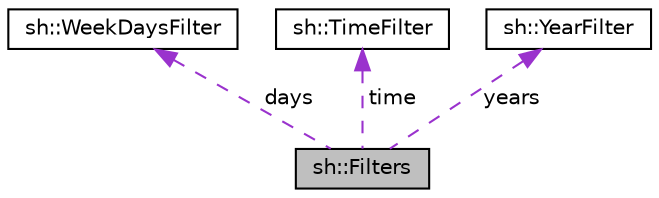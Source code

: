 digraph "sh::Filters"
{
 // LATEX_PDF_SIZE
  edge [fontname="Helvetica",fontsize="10",labelfontname="Helvetica",labelfontsize="10"];
  node [fontname="Helvetica",fontsize="10",shape=record];
  Node1 [label="sh::Filters",height=0.2,width=0.4,color="black", fillcolor="grey75", style="filled", fontcolor="black",tooltip="Container for all the available filters for the rescore."];
  Node2 -> Node1 [dir="back",color="darkorchid3",fontsize="10",style="dashed",label=" days" ,fontname="Helvetica"];
  Node2 [label="sh::WeekDaysFilter",height=0.2,width=0.4,color="black", fillcolor="white", style="filled",URL="$classsh_1_1_week_days_filter.html",tooltip="Container for information about days filtering."];
  Node3 -> Node1 [dir="back",color="darkorchid3",fontsize="10",style="dashed",label=" time" ,fontname="Helvetica"];
  Node3 [label="sh::TimeFilter",height=0.2,width=0.4,color="black", fillcolor="white", style="filled",URL="$structsh_1_1_time_filter.html",tooltip="Container for information about time filtering."];
  Node4 -> Node1 [dir="back",color="darkorchid3",fontsize="10",style="dashed",label=" years" ,fontname="Helvetica"];
  Node4 [label="sh::YearFilter",height=0.2,width=0.4,color="black", fillcolor="white", style="filled",URL="$structsh_1_1_year_filter.html",tooltip="Container for information about time filtering."];
}
